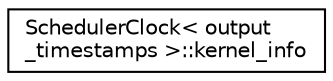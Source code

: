 digraph "Graphical Class Hierarchy"
{
 // LATEX_PDF_SIZE
  edge [fontname="Helvetica",fontsize="10",labelfontname="Helvetica",labelfontsize="10"];
  node [fontname="Helvetica",fontsize="10",shape=record];
  rankdir="LR";
  Node0 [label="SchedulerClock\< output\l_timestamps \>::kernel_info",height=0.2,width=0.4,color="black", fillcolor="white", style="filled",URL="$structarm__compute_1_1test_1_1framework_1_1_scheduler_clock_1_1kernel__info.xhtml",tooltip="Kernel information."];
}
